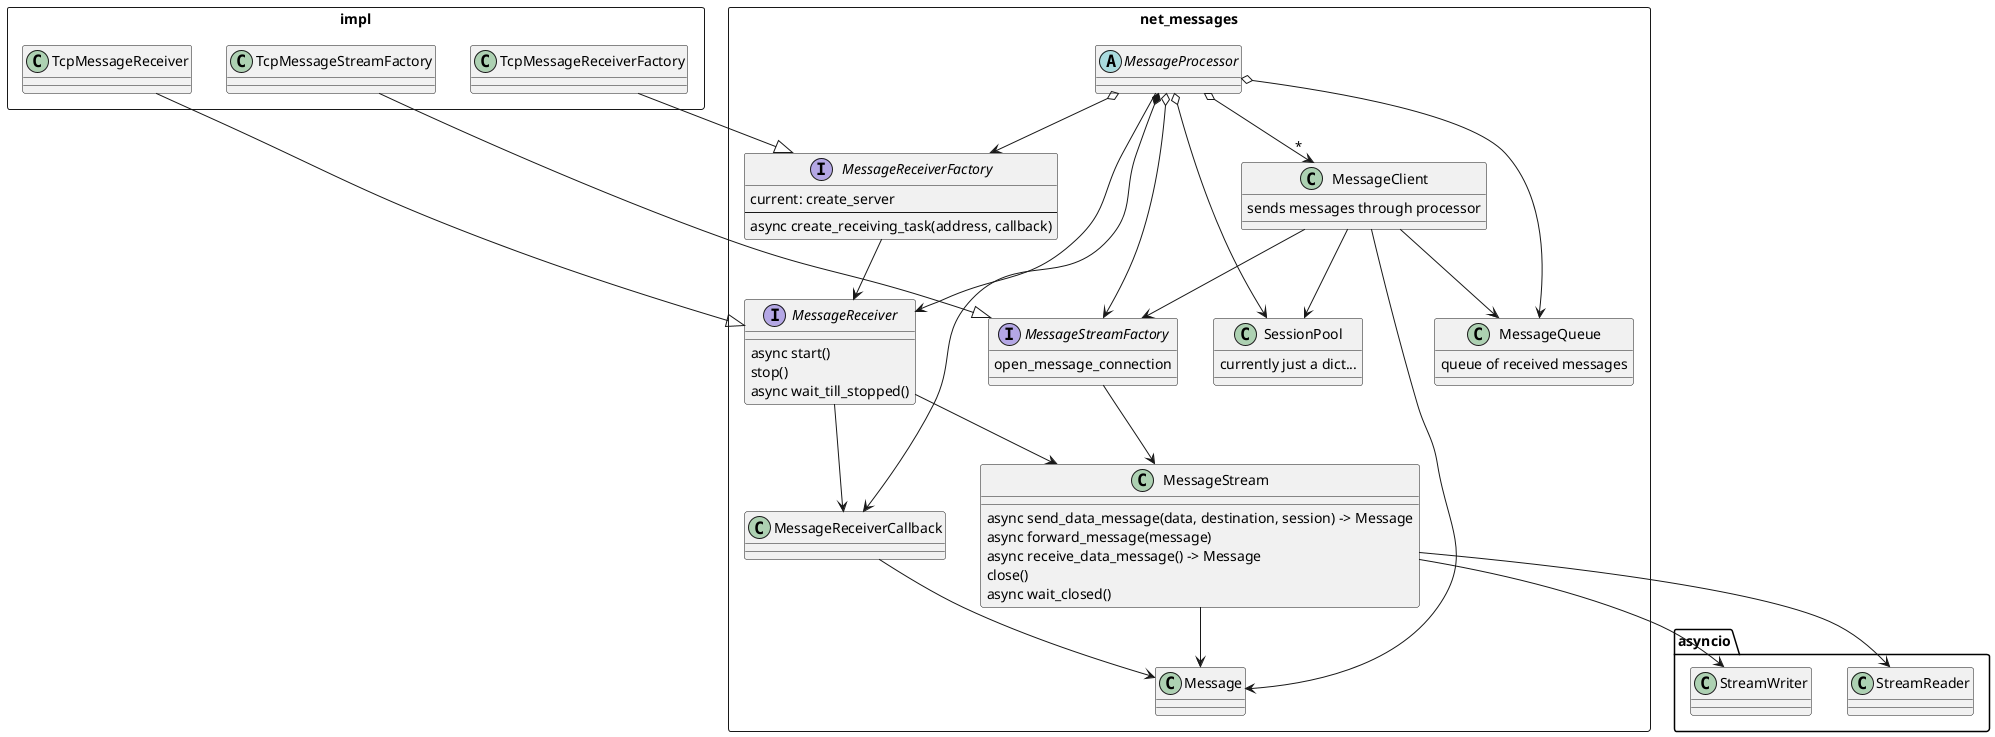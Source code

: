 @startuml



rectangle "net_messages"{
  'class MessageData << (D,lightblue) >>
  class MessageClient{
    sends messages through processor
  }


  class MessageStream{
    async send_data_message(data, destination, session) -> Message
    async forward_message(message)
    async receive_data_message() -> Message
    close()
    async wait_closed()
  }
  interface MessageReceiver{
    async start()
    stop()
    async wait_till_stopped()
  }
  class MessageReceiverCallback
  abstract MessageProcessor
  
  'interface IMessage
  class Message

  class SessionPool{
    currently just a dict...
  }
  class MessageQueue{
    queue of received messages
  }

  interface MessageStreamFactory{
    open_message_connection
  }
  interface MessageReceiverFactory{
    current: create_server
    --
    async create_receiving_task(address, callback)
  }
}

'Message --|> IMessage

MessageClient --> Message
MessageClient --> MessageStreamFactory
MessageClient --> SessionPool
MessageClient --> MessageQueue
'MessageClient --> MessageData

MessageProcessor o--> MessageReceiverFactory
MessageProcessor o--> MessageStreamFactory
MessageProcessor o--> SessionPool
MessageProcessor o--> MessageQueue
MessageProcessor o--> "*" MessageClient
MessageProcessor --> MessageReceiver
MessageProcessor *--> MessageReceiverCallback

MessageReceiverCallback --> Message

MessageReceiverFactory --> MessageReceiver

MessageReceiver --> MessageReceiverCallback
MessageReceiver --> MessageStream

MessageStreamFactory --> MessageStream

MessageStream --> Message
MessageStream --> asyncio.StreamReader
MessageStream --> asyncio.StreamWriter

rectangle impl {
  'TcpMessageSender --|> MessageStream
  TcpMessageReceiver --|> MessageReceiver
  TcpMessageStreamFactory --|> MessageStreamFactory
  TcpMessageReceiverFactory --|> MessageReceiverFactory
}

@enduml
